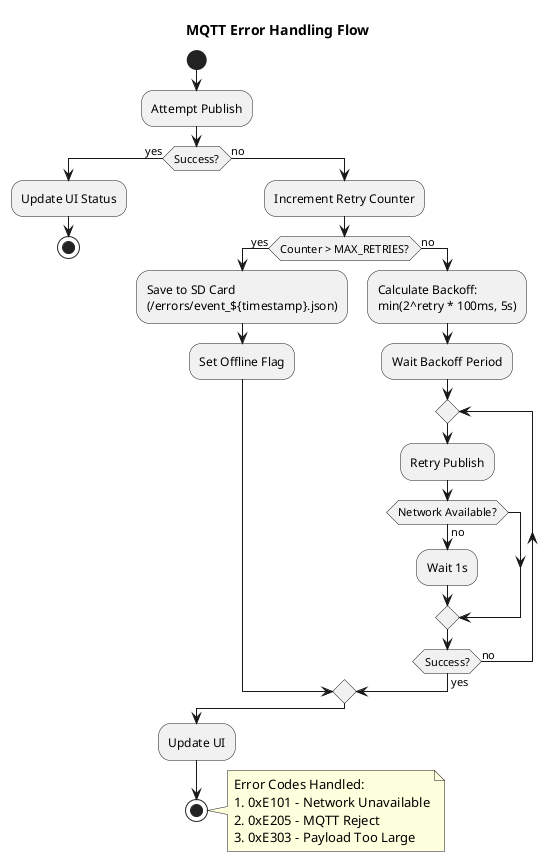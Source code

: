 @startuml
title MQTT Error Handling Flow

start
:Attempt Publish;
if (Success?) then (yes)
  :Update UI Status;
  stop
else (no)
  :Increment Retry Counter;
  if (Counter > MAX_RETRIES?) then (yes)
    :Save to SD Card\n(/errors/event_${timestamp}.json);
    :Set Offline Flag;
  else (no)
    :Calculate Backoff:\nmin(2^retry * 100ms, 5s);
    :Wait Backoff Period;
    repeat
      :Retry Publish;
      if (Network Available?) then (no)
        :Wait 1s;
      endif
    repeat while (Success?) is (no) not (yes)
  endif
endif

:Update UI;
stop

note right
  Error Codes Handled:
  1. 0xE101 - Network Unavailable
  2. 0xE205 - MQTT Reject
  3. 0xE303 - Payload Too Large
end note
@enduml
